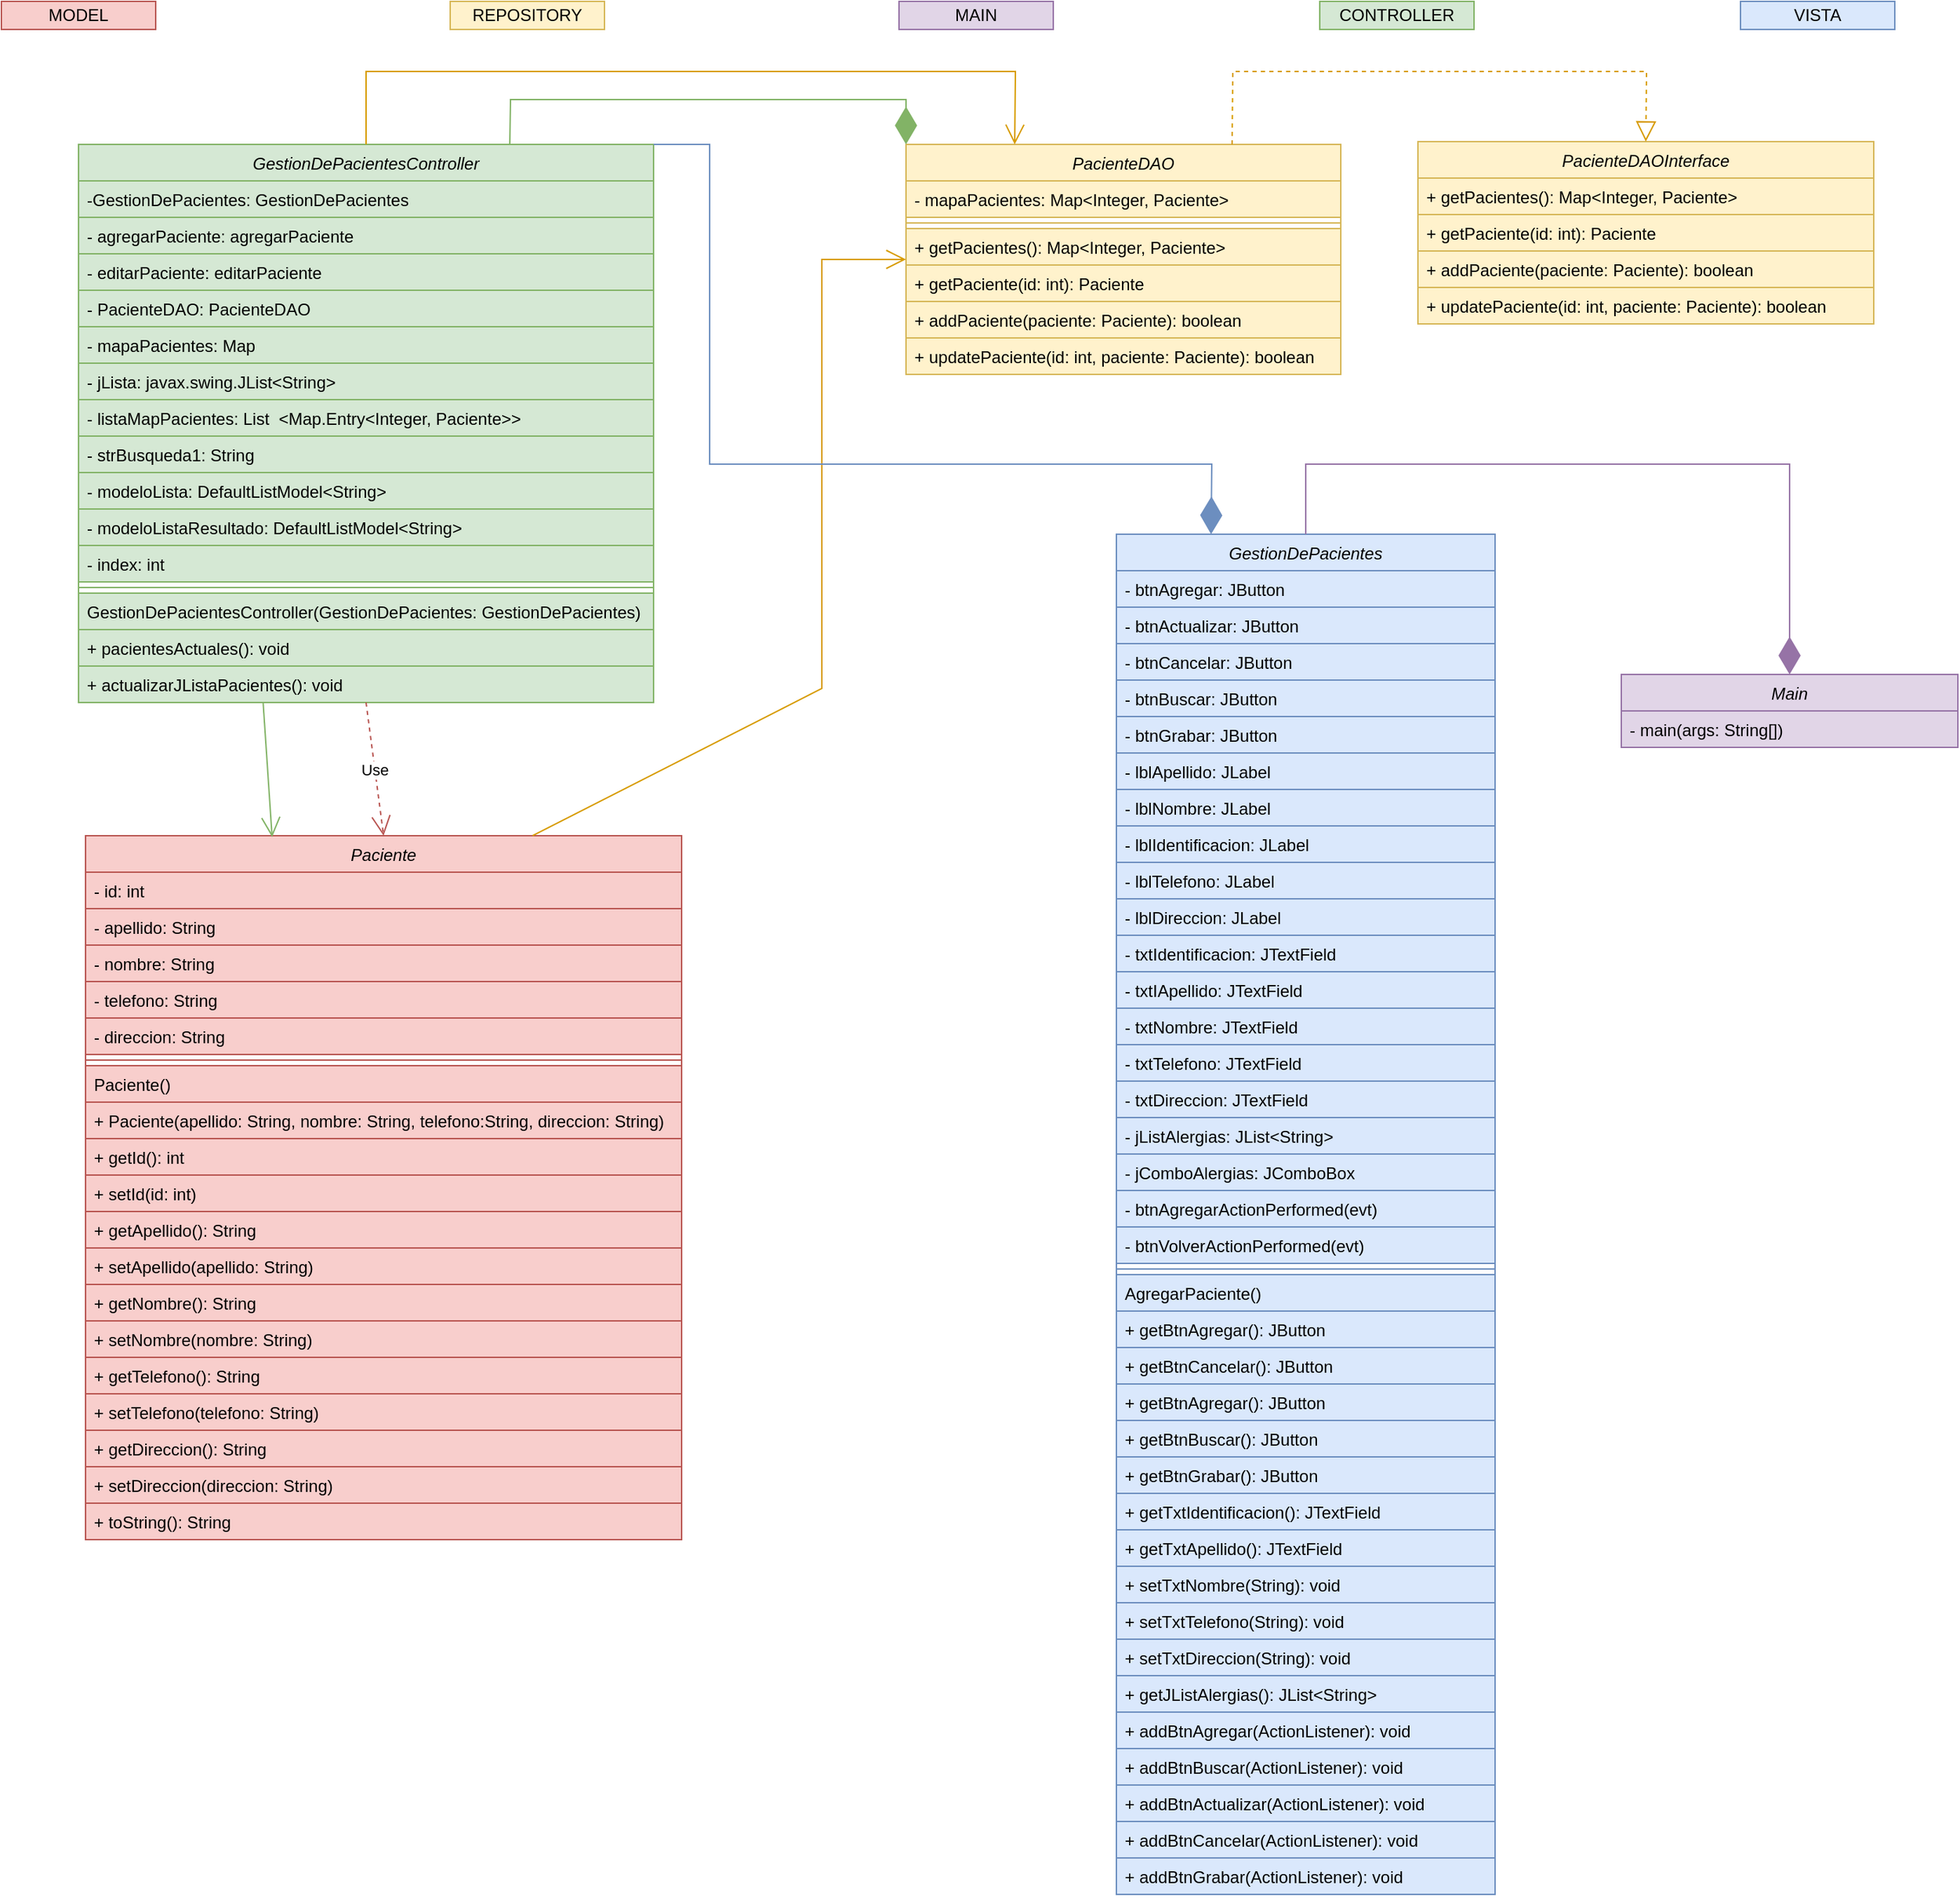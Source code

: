 <mxfile version="21.5.0" type="github">
  <diagram id="C5RBs43oDa-KdzZeNtuy" name="Page-1">
    <mxGraphModel dx="-620" dy="484" grid="1" gridSize="10" guides="1" tooltips="1" connect="1" arrows="1" fold="1" page="1" pageScale="1" pageWidth="1500" pageHeight="1500" math="0" shadow="0">
      <root>
        <mxCell id="WIyWlLk6GJQsqaUBKTNV-0" />
        <mxCell id="WIyWlLk6GJQsqaUBKTNV-1" parent="WIyWlLk6GJQsqaUBKTNV-0" />
        <mxCell id="QvNvnMLLL8rubUBJT5Wr-0" value="PacienteDAO" style="swimlane;fontStyle=2;align=center;verticalAlign=top;childLayout=stackLayout;horizontal=1;startSize=26;horizontalStack=0;resizeParent=1;resizeLast=0;collapsible=1;marginBottom=0;rounded=0;shadow=0;strokeWidth=1;fillColor=#fff2cc;strokeColor=#d6b656;" parent="WIyWlLk6GJQsqaUBKTNV-1" vertex="1">
          <mxGeometry x="2220" y="172" width="310" height="164" as="geometry">
            <mxRectangle x="130" y="380" width="160" height="26" as="alternateBounds" />
          </mxGeometry>
        </mxCell>
        <mxCell id="QvNvnMLLL8rubUBJT5Wr-1" value="- mapaPacientes: Map&lt;Integer, Paciente&gt;" style="text;align=left;verticalAlign=top;spacingLeft=4;spacingRight=4;overflow=hidden;rotatable=0;points=[[0,0.5],[1,0.5]];portConstraint=eastwest;fillColor=#fff2cc;strokeColor=#d6b656;" parent="QvNvnMLLL8rubUBJT5Wr-0" vertex="1">
          <mxGeometry y="26" width="310" height="26" as="geometry" />
        </mxCell>
        <mxCell id="QvNvnMLLL8rubUBJT5Wr-2" value="" style="line;html=1;strokeWidth=1;align=left;verticalAlign=middle;spacingTop=-1;spacingLeft=3;spacingRight=3;rotatable=0;labelPosition=right;points=[];portConstraint=eastwest;fillColor=#fff2cc;strokeColor=#d6b656;" parent="QvNvnMLLL8rubUBJT5Wr-0" vertex="1">
          <mxGeometry y="52" width="310" height="8" as="geometry" />
        </mxCell>
        <mxCell id="QvNvnMLLL8rubUBJT5Wr-3" value="+ getPacientes(): Map&lt;Integer, Paciente&gt;" style="text;align=left;verticalAlign=top;spacingLeft=4;spacingRight=4;overflow=hidden;rotatable=0;points=[[0,0.5],[1,0.5]];portConstraint=eastwest;fillColor=#fff2cc;strokeColor=#d6b656;" parent="QvNvnMLLL8rubUBJT5Wr-0" vertex="1">
          <mxGeometry y="60" width="310" height="26" as="geometry" />
        </mxCell>
        <mxCell id="QvNvnMLLL8rubUBJT5Wr-4" value="+ getPaciente(id: int): Paciente" style="text;align=left;verticalAlign=top;spacingLeft=4;spacingRight=4;overflow=hidden;rotatable=0;points=[[0,0.5],[1,0.5]];portConstraint=eastwest;fillColor=#fff2cc;strokeColor=#d6b656;" parent="QvNvnMLLL8rubUBJT5Wr-0" vertex="1">
          <mxGeometry y="86" width="310" height="26" as="geometry" />
        </mxCell>
        <mxCell id="QvNvnMLLL8rubUBJT5Wr-5" value="+ addPaciente(paciente: Paciente): boolean" style="text;align=left;verticalAlign=top;spacingLeft=4;spacingRight=4;overflow=hidden;rotatable=0;points=[[0,0.5],[1,0.5]];portConstraint=eastwest;fillColor=#fff2cc;strokeColor=#d6b656;" parent="QvNvnMLLL8rubUBJT5Wr-0" vertex="1">
          <mxGeometry y="112" width="310" height="26" as="geometry" />
        </mxCell>
        <mxCell id="QvNvnMLLL8rubUBJT5Wr-6" value="+ updatePaciente(id: int, paciente: Paciente): boolean" style="text;align=left;verticalAlign=top;spacingLeft=4;spacingRight=4;overflow=hidden;rotatable=0;points=[[0,0.5],[1,0.5]];portConstraint=eastwest;fillColor=#fff2cc;strokeColor=#d6b656;" parent="QvNvnMLLL8rubUBJT5Wr-0" vertex="1">
          <mxGeometry y="138" width="310" height="26" as="geometry" />
        </mxCell>
        <mxCell id="QvNvnMLLL8rubUBJT5Wr-14" value="MODEL" style="rounded=0;whiteSpace=wrap;html=1;fillColor=#f8cecc;strokeColor=#b85450;" parent="WIyWlLk6GJQsqaUBKTNV-1" vertex="1">
          <mxGeometry x="1575" y="70" width="110" height="20" as="geometry" />
        </mxCell>
        <mxCell id="QvNvnMLLL8rubUBJT5Wr-15" value="REPOSITORY" style="rounded=0;whiteSpace=wrap;html=1;fillColor=#fff2cc;strokeColor=#d6b656;" parent="WIyWlLk6GJQsqaUBKTNV-1" vertex="1">
          <mxGeometry x="1895" y="70" width="110" height="20" as="geometry" />
        </mxCell>
        <mxCell id="QvNvnMLLL8rubUBJT5Wr-16" value="CONTROLLER" style="rounded=0;whiteSpace=wrap;html=1;fillColor=#d5e8d4;strokeColor=#82b366;" parent="WIyWlLk6GJQsqaUBKTNV-1" vertex="1">
          <mxGeometry x="2515" y="70" width="110" height="20" as="geometry" />
        </mxCell>
        <mxCell id="QvNvnMLLL8rubUBJT5Wr-17" value="VISTA" style="rounded=0;whiteSpace=wrap;html=1;fillColor=#dae8fc;strokeColor=#6c8ebf;" parent="WIyWlLk6GJQsqaUBKTNV-1" vertex="1">
          <mxGeometry x="2815" y="70" width="110" height="20" as="geometry" />
        </mxCell>
        <mxCell id="QvNvnMLLL8rubUBJT5Wr-18" value="MAIN" style="rounded=0;whiteSpace=wrap;html=1;fillColor=#e1d5e7;strokeColor=#9673a6;" parent="WIyWlLk6GJQsqaUBKTNV-1" vertex="1">
          <mxGeometry x="2215" y="70" width="110" height="20" as="geometry" />
        </mxCell>
        <mxCell id="QvNvnMLLL8rubUBJT5Wr-19" value="Paciente" style="swimlane;fontStyle=2;align=center;verticalAlign=top;childLayout=stackLayout;horizontal=1;startSize=26;horizontalStack=0;resizeParent=1;resizeLast=0;collapsible=1;marginBottom=0;rounded=0;shadow=0;strokeWidth=1;fillColor=#f8cecc;strokeColor=#b85450;" parent="WIyWlLk6GJQsqaUBKTNV-1" vertex="1">
          <mxGeometry x="1635" y="665" width="425" height="502" as="geometry">
            <mxRectangle x="130" y="380" width="160" height="26" as="alternateBounds" />
          </mxGeometry>
        </mxCell>
        <mxCell id="QvNvnMLLL8rubUBJT5Wr-20" value="- id: int" style="text;align=left;verticalAlign=top;spacingLeft=4;spacingRight=4;overflow=hidden;rotatable=0;points=[[0,0.5],[1,0.5]];portConstraint=eastwest;fillColor=#f8cecc;strokeColor=#b85450;" parent="QvNvnMLLL8rubUBJT5Wr-19" vertex="1">
          <mxGeometry y="26" width="425" height="26" as="geometry" />
        </mxCell>
        <mxCell id="QvNvnMLLL8rubUBJT5Wr-21" value="- apellido: String " style="text;align=left;verticalAlign=top;spacingLeft=4;spacingRight=4;overflow=hidden;rotatable=0;points=[[0,0.5],[1,0.5]];portConstraint=eastwest;rounded=0;shadow=0;html=0;fillColor=#f8cecc;strokeColor=#b85450;" parent="QvNvnMLLL8rubUBJT5Wr-19" vertex="1">
          <mxGeometry y="52" width="425" height="26" as="geometry" />
        </mxCell>
        <mxCell id="QvNvnMLLL8rubUBJT5Wr-145" value="- nombre: String " style="text;align=left;verticalAlign=top;spacingLeft=4;spacingRight=4;overflow=hidden;rotatable=0;points=[[0,0.5],[1,0.5]];portConstraint=eastwest;rounded=0;shadow=0;html=0;fillColor=#f8cecc;strokeColor=#b85450;" parent="QvNvnMLLL8rubUBJT5Wr-19" vertex="1">
          <mxGeometry y="78" width="425" height="26" as="geometry" />
        </mxCell>
        <mxCell id="QvNvnMLLL8rubUBJT5Wr-144" value="- telefono: String" style="text;align=left;verticalAlign=top;spacingLeft=4;spacingRight=4;overflow=hidden;rotatable=0;points=[[0,0.5],[1,0.5]];portConstraint=eastwest;rounded=0;shadow=0;html=0;fillColor=#f8cecc;strokeColor=#b85450;" parent="QvNvnMLLL8rubUBJT5Wr-19" vertex="1">
          <mxGeometry y="104" width="425" height="26" as="geometry" />
        </mxCell>
        <mxCell id="QvNvnMLLL8rubUBJT5Wr-143" value="- direccion: String " style="text;align=left;verticalAlign=top;spacingLeft=4;spacingRight=4;overflow=hidden;rotatable=0;points=[[0,0.5],[1,0.5]];portConstraint=eastwest;rounded=0;shadow=0;html=0;fillColor=#f8cecc;strokeColor=#b85450;" parent="QvNvnMLLL8rubUBJT5Wr-19" vertex="1">
          <mxGeometry y="130" width="425" height="26" as="geometry" />
        </mxCell>
        <mxCell id="QvNvnMLLL8rubUBJT5Wr-25" value="" style="line;html=1;strokeWidth=1;align=left;verticalAlign=middle;spacingTop=-1;spacingLeft=3;spacingRight=3;rotatable=0;labelPosition=right;points=[];portConstraint=eastwest;fillColor=#f8cecc;strokeColor=#b85450;" parent="QvNvnMLLL8rubUBJT5Wr-19" vertex="1">
          <mxGeometry y="156" width="425" height="8" as="geometry" />
        </mxCell>
        <mxCell id="QvNvnMLLL8rubUBJT5Wr-26" value="Paciente() " style="text;align=left;verticalAlign=top;spacingLeft=4;spacingRight=4;overflow=hidden;rotatable=0;points=[[0,0.5],[1,0.5]];portConstraint=eastwest;fillColor=#f8cecc;strokeColor=#b85450;" parent="QvNvnMLLL8rubUBJT5Wr-19" vertex="1">
          <mxGeometry y="164" width="425" height="26" as="geometry" />
        </mxCell>
        <mxCell id="QvNvnMLLL8rubUBJT5Wr-27" value="+ Paciente(apellido: String, nombre: String, telefono:String, direccion: String)" style="text;align=left;verticalAlign=top;spacingLeft=4;spacingRight=4;overflow=hidden;rotatable=0;points=[[0,0.5],[1,0.5]];portConstraint=eastwest;fillColor=#f8cecc;strokeColor=#b85450;" parent="QvNvnMLLL8rubUBJT5Wr-19" vertex="1">
          <mxGeometry y="190" width="425" height="26" as="geometry" />
        </mxCell>
        <mxCell id="QvNvnMLLL8rubUBJT5Wr-28" value="+ getId(): int" style="text;align=left;verticalAlign=top;spacingLeft=4;spacingRight=4;overflow=hidden;rotatable=0;points=[[0,0.5],[1,0.5]];portConstraint=eastwest;fillColor=#f8cecc;strokeColor=#b85450;" parent="QvNvnMLLL8rubUBJT5Wr-19" vertex="1">
          <mxGeometry y="216" width="425" height="26" as="geometry" />
        </mxCell>
        <mxCell id="QvNvnMLLL8rubUBJT5Wr-29" value="+ setId(id: int)" style="text;align=left;verticalAlign=top;spacingLeft=4;spacingRight=4;overflow=hidden;rotatable=0;points=[[0,0.5],[1,0.5]];portConstraint=eastwest;fillColor=#f8cecc;strokeColor=#b85450;" parent="QvNvnMLLL8rubUBJT5Wr-19" vertex="1">
          <mxGeometry y="242" width="425" height="26" as="geometry" />
        </mxCell>
        <mxCell id="QvNvnMLLL8rubUBJT5Wr-146" value="+ getApellido(): String " style="text;align=left;verticalAlign=top;spacingLeft=4;spacingRight=4;overflow=hidden;rotatable=0;points=[[0,0.5],[1,0.5]];portConstraint=eastwest;fillColor=#f8cecc;strokeColor=#b85450;" parent="QvNvnMLLL8rubUBJT5Wr-19" vertex="1">
          <mxGeometry y="268" width="425" height="26" as="geometry" />
        </mxCell>
        <mxCell id="QvNvnMLLL8rubUBJT5Wr-148" value="+ setApellido(apellido: String)" style="text;align=left;verticalAlign=top;spacingLeft=4;spacingRight=4;overflow=hidden;rotatable=0;points=[[0,0.5],[1,0.5]];portConstraint=eastwest;fillColor=#f8cecc;strokeColor=#b85450;" parent="QvNvnMLLL8rubUBJT5Wr-19" vertex="1">
          <mxGeometry y="294" width="425" height="26" as="geometry" />
        </mxCell>
        <mxCell id="QvNvnMLLL8rubUBJT5Wr-30" value="+ getNombre(): String " style="text;align=left;verticalAlign=top;spacingLeft=4;spacingRight=4;overflow=hidden;rotatable=0;points=[[0,0.5],[1,0.5]];portConstraint=eastwest;fillColor=#f8cecc;strokeColor=#b85450;" parent="QvNvnMLLL8rubUBJT5Wr-19" vertex="1">
          <mxGeometry y="320" width="425" height="26" as="geometry" />
        </mxCell>
        <mxCell id="QvNvnMLLL8rubUBJT5Wr-31" value="+ setNombre(nombre: String)" style="text;align=left;verticalAlign=top;spacingLeft=4;spacingRight=4;overflow=hidden;rotatable=0;points=[[0,0.5],[1,0.5]];portConstraint=eastwest;fillColor=#f8cecc;strokeColor=#b85450;" parent="QvNvnMLLL8rubUBJT5Wr-19" vertex="1">
          <mxGeometry y="346" width="425" height="26" as="geometry" />
        </mxCell>
        <mxCell id="QvNvnMLLL8rubUBJT5Wr-150" value="+ getTelefono(): String" style="text;align=left;verticalAlign=top;spacingLeft=4;spacingRight=4;overflow=hidden;rotatable=0;points=[[0,0.5],[1,0.5]];portConstraint=eastwest;fillColor=#f8cecc;strokeColor=#b85450;" parent="QvNvnMLLL8rubUBJT5Wr-19" vertex="1">
          <mxGeometry y="372" width="425" height="26" as="geometry" />
        </mxCell>
        <mxCell id="QvNvnMLLL8rubUBJT5Wr-149" value="+ setTelefono(telefono: String)" style="text;align=left;verticalAlign=top;spacingLeft=4;spacingRight=4;overflow=hidden;rotatable=0;points=[[0,0.5],[1,0.5]];portConstraint=eastwest;fillColor=#f8cecc;strokeColor=#b85450;" parent="QvNvnMLLL8rubUBJT5Wr-19" vertex="1">
          <mxGeometry y="398" width="425" height="26" as="geometry" />
        </mxCell>
        <mxCell id="QvNvnMLLL8rubUBJT5Wr-34" value="+ getDireccion(): String " style="text;align=left;verticalAlign=top;spacingLeft=4;spacingRight=4;overflow=hidden;rotatable=0;points=[[0,0.5],[1,0.5]];portConstraint=eastwest;fillColor=#f8cecc;strokeColor=#b85450;" parent="QvNvnMLLL8rubUBJT5Wr-19" vertex="1">
          <mxGeometry y="424" width="425" height="26" as="geometry" />
        </mxCell>
        <mxCell id="QvNvnMLLL8rubUBJT5Wr-35" value="+ setDireccion(direccion: String)" style="text;align=left;verticalAlign=top;spacingLeft=4;spacingRight=4;overflow=hidden;rotatable=0;points=[[0,0.5],[1,0.5]];portConstraint=eastwest;fillColor=#f8cecc;strokeColor=#b85450;" parent="QvNvnMLLL8rubUBJT5Wr-19" vertex="1">
          <mxGeometry y="450" width="425" height="26" as="geometry" />
        </mxCell>
        <mxCell id="QvNvnMLLL8rubUBJT5Wr-36" value="+ toString(): String" style="text;align=left;verticalAlign=top;spacingLeft=4;spacingRight=4;overflow=hidden;rotatable=0;points=[[0,0.5],[1,0.5]];portConstraint=eastwest;fillColor=#f8cecc;strokeColor=#b85450;" parent="QvNvnMLLL8rubUBJT5Wr-19" vertex="1">
          <mxGeometry y="476" width="425" height="26" as="geometry" />
        </mxCell>
        <mxCell id="QvNvnMLLL8rubUBJT5Wr-37" value="GestionDePacientesController" style="swimlane;fontStyle=2;align=center;verticalAlign=top;childLayout=stackLayout;horizontal=1;startSize=26;horizontalStack=0;resizeParent=1;resizeLast=0;collapsible=1;marginBottom=0;rounded=0;shadow=0;strokeWidth=1;fillColor=#d5e8d4;strokeColor=#82b366;" parent="WIyWlLk6GJQsqaUBKTNV-1" vertex="1">
          <mxGeometry x="1630" y="172" width="410" height="398" as="geometry">
            <mxRectangle x="130" y="380" width="160" height="26" as="alternateBounds" />
          </mxGeometry>
        </mxCell>
        <mxCell id="QvNvnMLLL8rubUBJT5Wr-38" value="-GestionDePacientes: GestionDePacientes" style="text;align=left;verticalAlign=top;spacingLeft=4;spacingRight=4;overflow=hidden;rotatable=0;points=[[0,0.5],[1,0.5]];portConstraint=eastwest;fillColor=#d5e8d4;strokeColor=#82b366;" parent="QvNvnMLLL8rubUBJT5Wr-37" vertex="1">
          <mxGeometry y="26" width="410" height="26" as="geometry" />
        </mxCell>
        <mxCell id="QvNvnMLLL8rubUBJT5Wr-39" value="- agregarPaciente: agregarPaciente" style="text;align=left;verticalAlign=top;spacingLeft=4;spacingRight=4;overflow=hidden;rotatable=0;points=[[0,0.5],[1,0.5]];portConstraint=eastwest;rounded=0;shadow=0;html=0;fillColor=#d5e8d4;strokeColor=#82b366;" parent="QvNvnMLLL8rubUBJT5Wr-37" vertex="1">
          <mxGeometry y="52" width="410" height="26" as="geometry" />
        </mxCell>
        <mxCell id="QvNvnMLLL8rubUBJT5Wr-40" value="- editarPaciente: editarPaciente" style="text;align=left;verticalAlign=top;spacingLeft=4;spacingRight=4;overflow=hidden;rotatable=0;points=[[0,0.5],[1,0.5]];portConstraint=eastwest;rounded=0;shadow=0;html=0;fillColor=#d5e8d4;strokeColor=#82b366;" parent="QvNvnMLLL8rubUBJT5Wr-37" vertex="1">
          <mxGeometry y="78" width="410" height="26" as="geometry" />
        </mxCell>
        <mxCell id="QvNvnMLLL8rubUBJT5Wr-49" value="- PacienteDAO: PacienteDAO" style="text;align=left;verticalAlign=top;spacingLeft=4;spacingRight=4;overflow=hidden;rotatable=0;points=[[0,0.5],[1,0.5]];portConstraint=eastwest;fillColor=#d5e8d4;strokeColor=#82b366;" parent="QvNvnMLLL8rubUBJT5Wr-37" vertex="1">
          <mxGeometry y="104" width="410" height="26" as="geometry" />
        </mxCell>
        <mxCell id="QvNvnMLLL8rubUBJT5Wr-52" value="- mapaPacientes: Map " style="text;align=left;verticalAlign=top;spacingLeft=4;spacingRight=4;overflow=hidden;rotatable=0;points=[[0,0.5],[1,0.5]];portConstraint=eastwest;fillColor=#d5e8d4;strokeColor=#82b366;" parent="QvNvnMLLL8rubUBJT5Wr-37" vertex="1">
          <mxGeometry y="130" width="410" height="26" as="geometry" />
        </mxCell>
        <mxCell id="QvNvnMLLL8rubUBJT5Wr-55" value="- jLista: javax.swing.JList&lt;String&gt;" style="text;align=left;verticalAlign=top;spacingLeft=4;spacingRight=4;overflow=hidden;rotatable=0;points=[[0,0.5],[1,0.5]];portConstraint=eastwest;fillColor=#d5e8d4;strokeColor=#82b366;" parent="QvNvnMLLL8rubUBJT5Wr-37" vertex="1">
          <mxGeometry y="156" width="410" height="26" as="geometry" />
        </mxCell>
        <mxCell id="QvNvnMLLL8rubUBJT5Wr-56" value="- listaMapPacientes: List  &lt;Map.Entry&lt;Integer, Paciente&gt;&gt;" style="text;align=left;verticalAlign=top;spacingLeft=4;spacingRight=4;overflow=hidden;rotatable=0;points=[[0,0.5],[1,0.5]];portConstraint=eastwest;fillColor=#d5e8d4;strokeColor=#82b366;" parent="QvNvnMLLL8rubUBJT5Wr-37" vertex="1">
          <mxGeometry y="182" width="410" height="26" as="geometry" />
        </mxCell>
        <mxCell id="QvNvnMLLL8rubUBJT5Wr-59" value="- strBusqueda1: String" style="text;align=left;verticalAlign=top;spacingLeft=4;spacingRight=4;overflow=hidden;rotatable=0;points=[[0,0.5],[1,0.5]];portConstraint=eastwest;fillColor=#d5e8d4;strokeColor=#82b366;" parent="QvNvnMLLL8rubUBJT5Wr-37" vertex="1">
          <mxGeometry y="208" width="410" height="26" as="geometry" />
        </mxCell>
        <mxCell id="QvNvnMLLL8rubUBJT5Wr-61" value="- modeloLista: DefaultListModel&lt;String&gt;" style="text;align=left;verticalAlign=top;spacingLeft=4;spacingRight=4;overflow=hidden;rotatable=0;points=[[0,0.5],[1,0.5]];portConstraint=eastwest;fillColor=#d5e8d4;strokeColor=#82b366;" parent="QvNvnMLLL8rubUBJT5Wr-37" vertex="1">
          <mxGeometry y="234" width="410" height="26" as="geometry" />
        </mxCell>
        <mxCell id="QvNvnMLLL8rubUBJT5Wr-62" value="- modeloListaResultado: DefaultListModel&lt;String&gt;" style="text;align=left;verticalAlign=top;spacingLeft=4;spacingRight=4;overflow=hidden;rotatable=0;points=[[0,0.5],[1,0.5]];portConstraint=eastwest;fillColor=#d5e8d4;strokeColor=#82b366;" parent="QvNvnMLLL8rubUBJT5Wr-37" vertex="1">
          <mxGeometry y="260" width="410" height="26" as="geometry" />
        </mxCell>
        <mxCell id="QvNvnMLLL8rubUBJT5Wr-63" value="- index: int" style="text;align=left;verticalAlign=top;spacingLeft=4;spacingRight=4;overflow=hidden;rotatable=0;points=[[0,0.5],[1,0.5]];portConstraint=eastwest;fillColor=#d5e8d4;strokeColor=#82b366;" parent="QvNvnMLLL8rubUBJT5Wr-37" vertex="1">
          <mxGeometry y="286" width="410" height="26" as="geometry" />
        </mxCell>
        <mxCell id="QvNvnMLLL8rubUBJT5Wr-64" value="" style="line;html=1;strokeWidth=1;align=left;verticalAlign=middle;spacingTop=-1;spacingLeft=3;spacingRight=3;rotatable=0;labelPosition=right;points=[];portConstraint=eastwest;fillColor=#d5e8d4;strokeColor=#82b366;" parent="QvNvnMLLL8rubUBJT5Wr-37" vertex="1">
          <mxGeometry y="312" width="410" height="8" as="geometry" />
        </mxCell>
        <mxCell id="QvNvnMLLL8rubUBJT5Wr-65" value="GestionDePacientesController(GestionDePacientes: GestionDePacientes)" style="text;align=left;verticalAlign=top;spacingLeft=4;spacingRight=4;overflow=hidden;rotatable=0;points=[[0,0.5],[1,0.5]];portConstraint=eastwest;fillColor=#d5e8d4;strokeColor=#82b366;" parent="QvNvnMLLL8rubUBJT5Wr-37" vertex="1">
          <mxGeometry y="320" width="410" height="26" as="geometry" />
        </mxCell>
        <mxCell id="QvNvnMLLL8rubUBJT5Wr-66" value="+ pacientesActuales(): void " style="text;align=left;verticalAlign=top;spacingLeft=4;spacingRight=4;overflow=hidden;rotatable=0;points=[[0,0.5],[1,0.5]];portConstraint=eastwest;fillColor=#d5e8d4;strokeColor=#82b366;" parent="QvNvnMLLL8rubUBJT5Wr-37" vertex="1">
          <mxGeometry y="346" width="410" height="26" as="geometry" />
        </mxCell>
        <mxCell id="QvNvnMLLL8rubUBJT5Wr-69" value="+ actualizarJListaPacientes(): void" style="text;align=left;verticalAlign=top;spacingLeft=4;spacingRight=4;overflow=hidden;rotatable=0;points=[[0,0.5],[1,0.5]];portConstraint=eastwest;fillColor=#d5e8d4;strokeColor=#82b366;" parent="QvNvnMLLL8rubUBJT5Wr-37" vertex="1">
          <mxGeometry y="372" width="410" height="26" as="geometry" />
        </mxCell>
        <mxCell id="QvNvnMLLL8rubUBJT5Wr-72" value="GestionDePacientes" style="swimlane;fontStyle=2;align=center;verticalAlign=top;childLayout=stackLayout;horizontal=1;startSize=26;horizontalStack=0;resizeParent=1;resizeLast=0;collapsible=1;marginBottom=0;rounded=0;shadow=0;strokeWidth=1;fillColor=#dae8fc;strokeColor=#6c8ebf;" parent="WIyWlLk6GJQsqaUBKTNV-1" vertex="1">
          <mxGeometry x="2370" y="450" width="270" height="970" as="geometry">
            <mxRectangle x="130" y="380" width="160" height="26" as="alternateBounds" />
          </mxGeometry>
        </mxCell>
        <mxCell id="QvNvnMLLL8rubUBJT5Wr-73" value="- btnAgregar: JButton " style="text;align=left;verticalAlign=top;spacingLeft=4;spacingRight=4;overflow=hidden;rotatable=0;points=[[0,0.5],[1,0.5]];portConstraint=eastwest;fillColor=#dae8fc;strokeColor=#6c8ebf;" parent="QvNvnMLLL8rubUBJT5Wr-72" vertex="1">
          <mxGeometry y="26" width="270" height="26" as="geometry" />
        </mxCell>
        <mxCell id="QvNvnMLLL8rubUBJT5Wr-74" value="- btnActualizar: JButton " style="text;align=left;verticalAlign=top;spacingLeft=4;spacingRight=4;overflow=hidden;rotatable=0;points=[[0,0.5],[1,0.5]];portConstraint=eastwest;rounded=0;shadow=0;html=0;fillColor=#dae8fc;strokeColor=#6c8ebf;" parent="QvNvnMLLL8rubUBJT5Wr-72" vertex="1">
          <mxGeometry y="52" width="270" height="26" as="geometry" />
        </mxCell>
        <mxCell id="QvNvnMLLL8rubUBJT5Wr-134" value="- btnCancelar: JButton " style="text;align=left;verticalAlign=top;spacingLeft=4;spacingRight=4;overflow=hidden;rotatable=0;points=[[0,0.5],[1,0.5]];portConstraint=eastwest;fillColor=#dae8fc;strokeColor=#6c8ebf;" parent="QvNvnMLLL8rubUBJT5Wr-72" vertex="1">
          <mxGeometry y="78" width="270" height="26" as="geometry" />
        </mxCell>
        <mxCell id="QvNvnMLLL8rubUBJT5Wr-142" value="- btnBuscar: JButton " style="text;align=left;verticalAlign=top;spacingLeft=4;spacingRight=4;overflow=hidden;rotatable=0;points=[[0,0.5],[1,0.5]];portConstraint=eastwest;rounded=0;shadow=0;html=0;fillColor=#dae8fc;strokeColor=#6c8ebf;" parent="QvNvnMLLL8rubUBJT5Wr-72" vertex="1">
          <mxGeometry y="104" width="270" height="26" as="geometry" />
        </mxCell>
        <mxCell id="QvNvnMLLL8rubUBJT5Wr-126" value="- btnGrabar: JButton " style="text;align=left;verticalAlign=top;spacingLeft=4;spacingRight=4;overflow=hidden;rotatable=0;points=[[0,0.5],[1,0.5]];portConstraint=eastwest;rounded=0;shadow=0;html=0;fillColor=#dae8fc;strokeColor=#6c8ebf;" parent="QvNvnMLLL8rubUBJT5Wr-72" vertex="1">
          <mxGeometry y="130" width="270" height="26" as="geometry" />
        </mxCell>
        <mxCell id="QvNvnMLLL8rubUBJT5Wr-75" value="- lblApellido: JLabel  " style="text;align=left;verticalAlign=top;spacingLeft=4;spacingRight=4;overflow=hidden;rotatable=0;points=[[0,0.5],[1,0.5]];portConstraint=eastwest;rounded=0;shadow=0;html=0;fillColor=#dae8fc;strokeColor=#6c8ebf;" parent="QvNvnMLLL8rubUBJT5Wr-72" vertex="1">
          <mxGeometry y="156" width="270" height="26" as="geometry" />
        </mxCell>
        <mxCell id="QvNvnMLLL8rubUBJT5Wr-128" value="- lblNombre: JLabel  " style="text;align=left;verticalAlign=top;spacingLeft=4;spacingRight=4;overflow=hidden;rotatable=0;points=[[0,0.5],[1,0.5]];portConstraint=eastwest;rounded=0;shadow=0;html=0;fillColor=#dae8fc;strokeColor=#6c8ebf;" parent="QvNvnMLLL8rubUBJT5Wr-72" vertex="1">
          <mxGeometry y="182" width="270" height="26" as="geometry" />
        </mxCell>
        <mxCell id="QvNvnMLLL8rubUBJT5Wr-127" value="- lblIdentificacion: JLabel  " style="text;align=left;verticalAlign=top;spacingLeft=4;spacingRight=4;overflow=hidden;rotatable=0;points=[[0,0.5],[1,0.5]];portConstraint=eastwest;rounded=0;shadow=0;html=0;fillColor=#dae8fc;strokeColor=#6c8ebf;" parent="QvNvnMLLL8rubUBJT5Wr-72" vertex="1">
          <mxGeometry y="208" width="270" height="26" as="geometry" />
        </mxCell>
        <mxCell id="QvNvnMLLL8rubUBJT5Wr-76" value="- lblTelefono: JLabel " style="text;align=left;verticalAlign=top;spacingLeft=4;spacingRight=4;overflow=hidden;rotatable=0;points=[[0,0.5],[1,0.5]];portConstraint=eastwest;rounded=0;shadow=0;html=0;fillColor=#dae8fc;strokeColor=#6c8ebf;" parent="QvNvnMLLL8rubUBJT5Wr-72" vertex="1">
          <mxGeometry y="234" width="270" height="26" as="geometry" />
        </mxCell>
        <mxCell id="QvNvnMLLL8rubUBJT5Wr-129" value="- lblDireccion: JLabel " style="text;align=left;verticalAlign=top;spacingLeft=4;spacingRight=4;overflow=hidden;rotatable=0;points=[[0,0.5],[1,0.5]];portConstraint=eastwest;rounded=0;shadow=0;html=0;fillColor=#dae8fc;strokeColor=#6c8ebf;" parent="QvNvnMLLL8rubUBJT5Wr-72" vertex="1">
          <mxGeometry y="260" width="270" height="26" as="geometry" />
        </mxCell>
        <mxCell id="QvNvnMLLL8rubUBJT5Wr-78" value="- txtIdentificacion: JTextField   " style="text;align=left;verticalAlign=top;spacingLeft=4;spacingRight=4;overflow=hidden;rotatable=0;points=[[0,0.5],[1,0.5]];portConstraint=eastwest;fillColor=#dae8fc;strokeColor=#6c8ebf;" parent="QvNvnMLLL8rubUBJT5Wr-72" vertex="1">
          <mxGeometry y="286" width="270" height="26" as="geometry" />
        </mxCell>
        <mxCell id="QvNvnMLLL8rubUBJT5Wr-130" value="- txtIApellido: JTextField" style="text;align=left;verticalAlign=top;spacingLeft=4;spacingRight=4;overflow=hidden;rotatable=0;points=[[0,0.5],[1,0.5]];portConstraint=eastwest;fillColor=#dae8fc;strokeColor=#6c8ebf;" parent="QvNvnMLLL8rubUBJT5Wr-72" vertex="1">
          <mxGeometry y="312" width="270" height="26" as="geometry" />
        </mxCell>
        <mxCell id="QvNvnMLLL8rubUBJT5Wr-77" value="- txtNombre: JTextField" style="text;align=left;verticalAlign=top;spacingLeft=4;spacingRight=4;overflow=hidden;rotatable=0;points=[[0,0.5],[1,0.5]];portConstraint=eastwest;fillColor=#dae8fc;strokeColor=#6c8ebf;" parent="QvNvnMLLL8rubUBJT5Wr-72" vertex="1">
          <mxGeometry y="338" width="270" height="26" as="geometry" />
        </mxCell>
        <mxCell id="QvNvnMLLL8rubUBJT5Wr-131" value="- txtTelefono: JTextField" style="text;align=left;verticalAlign=top;spacingLeft=4;spacingRight=4;overflow=hidden;rotatable=0;points=[[0,0.5],[1,0.5]];portConstraint=eastwest;fillColor=#dae8fc;strokeColor=#6c8ebf;" parent="QvNvnMLLL8rubUBJT5Wr-72" vertex="1">
          <mxGeometry y="364" width="270" height="26" as="geometry" />
        </mxCell>
        <mxCell id="QvNvnMLLL8rubUBJT5Wr-132" value="- txtDireccion: JTextField" style="text;align=left;verticalAlign=top;spacingLeft=4;spacingRight=4;overflow=hidden;rotatable=0;points=[[0,0.5],[1,0.5]];portConstraint=eastwest;fillColor=#dae8fc;strokeColor=#6c8ebf;" parent="QvNvnMLLL8rubUBJT5Wr-72" vertex="1">
          <mxGeometry y="390" width="270" height="26" as="geometry" />
        </mxCell>
        <mxCell id="PvkqM24tv1rVRUrNYqXg-0" value="- jListAlergias: JList&lt;String&gt; " style="text;align=left;verticalAlign=top;spacingLeft=4;spacingRight=4;overflow=hidden;rotatable=0;points=[[0,0.5],[1,0.5]];portConstraint=eastwest;fillColor=#dae8fc;strokeColor=#6c8ebf;" parent="QvNvnMLLL8rubUBJT5Wr-72" vertex="1">
          <mxGeometry y="416" width="270" height="26" as="geometry" />
        </mxCell>
        <mxCell id="QvNvnMLLL8rubUBJT5Wr-133" value="- jComboAlergias: JComboBox" style="text;align=left;verticalAlign=top;spacingLeft=4;spacingRight=4;overflow=hidden;rotatable=0;points=[[0,0.5],[1,0.5]];portConstraint=eastwest;rounded=0;shadow=0;html=0;fillColor=#dae8fc;strokeColor=#6c8ebf;" parent="QvNvnMLLL8rubUBJT5Wr-72" vertex="1">
          <mxGeometry y="442" width="270" height="26" as="geometry" />
        </mxCell>
        <mxCell id="QvNvnMLLL8rubUBJT5Wr-79" value="- btnAgregarActionPerformed(evt)" style="text;align=left;verticalAlign=top;spacingLeft=4;spacingRight=4;overflow=hidden;rotatable=0;points=[[0,0.5],[1,0.5]];portConstraint=eastwest;fillColor=#dae8fc;strokeColor=#6c8ebf;" parent="QvNvnMLLL8rubUBJT5Wr-72" vertex="1">
          <mxGeometry y="468" width="270" height="26" as="geometry" />
        </mxCell>
        <mxCell id="QvNvnMLLL8rubUBJT5Wr-80" value="- btnVolverActionPerformed(evt)" style="text;align=left;verticalAlign=top;spacingLeft=4;spacingRight=4;overflow=hidden;rotatable=0;points=[[0,0.5],[1,0.5]];portConstraint=eastwest;fillColor=#dae8fc;strokeColor=#6c8ebf;" parent="QvNvnMLLL8rubUBJT5Wr-72" vertex="1">
          <mxGeometry y="494" width="270" height="26" as="geometry" />
        </mxCell>
        <mxCell id="QvNvnMLLL8rubUBJT5Wr-81" value="" style="line;html=1;strokeWidth=1;align=left;verticalAlign=middle;spacingTop=-1;spacingLeft=3;spacingRight=3;rotatable=0;labelPosition=right;points=[];portConstraint=eastwest;fillColor=#dae8fc;strokeColor=#6c8ebf;" parent="QvNvnMLLL8rubUBJT5Wr-72" vertex="1">
          <mxGeometry y="520" width="270" height="8" as="geometry" />
        </mxCell>
        <mxCell id="QvNvnMLLL8rubUBJT5Wr-82" value="AgregarPaciente()  " style="text;align=left;verticalAlign=top;spacingLeft=4;spacingRight=4;overflow=hidden;rotatable=0;points=[[0,0.5],[1,0.5]];portConstraint=eastwest;fillColor=#dae8fc;strokeColor=#6c8ebf;" parent="QvNvnMLLL8rubUBJT5Wr-72" vertex="1">
          <mxGeometry y="528" width="270" height="26" as="geometry" />
        </mxCell>
        <mxCell id="QvNvnMLLL8rubUBJT5Wr-83" value="+ getBtnAgregar(): JButton " style="text;align=left;verticalAlign=top;spacingLeft=4;spacingRight=4;overflow=hidden;rotatable=0;points=[[0,0.5],[1,0.5]];portConstraint=eastwest;fillColor=#dae8fc;strokeColor=#6c8ebf;" parent="QvNvnMLLL8rubUBJT5Wr-72" vertex="1">
          <mxGeometry y="554" width="270" height="26" as="geometry" />
        </mxCell>
        <mxCell id="QvNvnMLLL8rubUBJT5Wr-84" value="+ getBtnCancelar(): JButton" style="text;align=left;verticalAlign=top;spacingLeft=4;spacingRight=4;overflow=hidden;rotatable=0;points=[[0,0.5],[1,0.5]];portConstraint=eastwest;fillColor=#dae8fc;strokeColor=#6c8ebf;" parent="QvNvnMLLL8rubUBJT5Wr-72" vertex="1">
          <mxGeometry y="580" width="270" height="26" as="geometry" />
        </mxCell>
        <mxCell id="QvNvnMLLL8rubUBJT5Wr-135" value="+ getBtnAgregar(): JButton" style="text;align=left;verticalAlign=top;spacingLeft=4;spacingRight=4;overflow=hidden;rotatable=0;points=[[0,0.5],[1,0.5]];portConstraint=eastwest;fillColor=#dae8fc;strokeColor=#6c8ebf;" parent="QvNvnMLLL8rubUBJT5Wr-72" vertex="1">
          <mxGeometry y="606" width="270" height="26" as="geometry" />
        </mxCell>
        <mxCell id="QvNvnMLLL8rubUBJT5Wr-136" value="+ getBtnBuscar(): JButton" style="text;align=left;verticalAlign=top;spacingLeft=4;spacingRight=4;overflow=hidden;rotatable=0;points=[[0,0.5],[1,0.5]];portConstraint=eastwest;fillColor=#dae8fc;strokeColor=#6c8ebf;" parent="QvNvnMLLL8rubUBJT5Wr-72" vertex="1">
          <mxGeometry y="632" width="270" height="26" as="geometry" />
        </mxCell>
        <mxCell id="QvNvnMLLL8rubUBJT5Wr-141" value="+ getBtnGrabar(): JButton" style="text;align=left;verticalAlign=top;spacingLeft=4;spacingRight=4;overflow=hidden;rotatable=0;points=[[0,0.5],[1,0.5]];portConstraint=eastwest;fillColor=#dae8fc;strokeColor=#6c8ebf;" parent="QvNvnMLLL8rubUBJT5Wr-72" vertex="1">
          <mxGeometry y="658" width="270" height="26" as="geometry" />
        </mxCell>
        <mxCell id="QvNvnMLLL8rubUBJT5Wr-85" value="+ getTxtIdentificacion(): JTextField" style="text;align=left;verticalAlign=top;spacingLeft=4;spacingRight=4;overflow=hidden;rotatable=0;points=[[0,0.5],[1,0.5]];portConstraint=eastwest;fillColor=#dae8fc;strokeColor=#6c8ebf;" parent="QvNvnMLLL8rubUBJT5Wr-72" vertex="1">
          <mxGeometry y="684" width="270" height="26" as="geometry" />
        </mxCell>
        <mxCell id="QvNvnMLLL8rubUBJT5Wr-86" value="+ getTxtApellido(): JTextField" style="text;align=left;verticalAlign=top;spacingLeft=4;spacingRight=4;overflow=hidden;rotatable=0;points=[[0,0.5],[1,0.5]];portConstraint=eastwest;fillColor=#dae8fc;strokeColor=#6c8ebf;" parent="QvNvnMLLL8rubUBJT5Wr-72" vertex="1">
          <mxGeometry y="710" width="270" height="26" as="geometry" />
        </mxCell>
        <mxCell id="QvNvnMLLL8rubUBJT5Wr-87" value="+ setTxtNombre(String): void  " style="text;align=left;verticalAlign=top;spacingLeft=4;spacingRight=4;overflow=hidden;rotatable=0;points=[[0,0.5],[1,0.5]];portConstraint=eastwest;fillColor=#dae8fc;strokeColor=#6c8ebf;" parent="QvNvnMLLL8rubUBJT5Wr-72" vertex="1">
          <mxGeometry y="736" width="270" height="26" as="geometry" />
        </mxCell>
        <mxCell id="QvNvnMLLL8rubUBJT5Wr-88" value="+ setTxtTelefono(String): void  " style="text;align=left;verticalAlign=top;spacingLeft=4;spacingRight=4;overflow=hidden;rotatable=0;points=[[0,0.5],[1,0.5]];portConstraint=eastwest;fillColor=#dae8fc;strokeColor=#6c8ebf;" parent="QvNvnMLLL8rubUBJT5Wr-72" vertex="1">
          <mxGeometry y="762" width="270" height="26" as="geometry" />
        </mxCell>
        <mxCell id="QvNvnMLLL8rubUBJT5Wr-137" value="+ setTxtDireccion(String): void  " style="text;align=left;verticalAlign=top;spacingLeft=4;spacingRight=4;overflow=hidden;rotatable=0;points=[[0,0.5],[1,0.5]];portConstraint=eastwest;fillColor=#dae8fc;strokeColor=#6c8ebf;" parent="QvNvnMLLL8rubUBJT5Wr-72" vertex="1">
          <mxGeometry y="788" width="270" height="26" as="geometry" />
        </mxCell>
        <mxCell id="PvkqM24tv1rVRUrNYqXg-1" value="+ getJListAlergias(): JList&lt;String&gt;   " style="text;align=left;verticalAlign=top;spacingLeft=4;spacingRight=4;overflow=hidden;rotatable=0;points=[[0,0.5],[1,0.5]];portConstraint=eastwest;fillColor=#dae8fc;strokeColor=#6c8ebf;" parent="QvNvnMLLL8rubUBJT5Wr-72" vertex="1">
          <mxGeometry y="814" width="270" height="26" as="geometry" />
        </mxCell>
        <mxCell id="QvNvnMLLL8rubUBJT5Wr-89" value="+ addBtnAgregar(ActionListener): void" style="text;align=left;verticalAlign=top;spacingLeft=4;spacingRight=4;overflow=hidden;rotatable=0;points=[[0,0.5],[1,0.5]];portConstraint=eastwest;fillColor=#dae8fc;strokeColor=#6c8ebf;" parent="QvNvnMLLL8rubUBJT5Wr-72" vertex="1">
          <mxGeometry y="840" width="270" height="26" as="geometry" />
        </mxCell>
        <mxCell id="QvNvnMLLL8rubUBJT5Wr-139" value="+ addBtnBuscar(ActionListener): void " style="text;align=left;verticalAlign=top;spacingLeft=4;spacingRight=4;overflow=hidden;rotatable=0;points=[[0,0.5],[1,0.5]];portConstraint=eastwest;fillColor=#dae8fc;strokeColor=#6c8ebf;" parent="QvNvnMLLL8rubUBJT5Wr-72" vertex="1">
          <mxGeometry y="866" width="270" height="26" as="geometry" />
        </mxCell>
        <mxCell id="QvNvnMLLL8rubUBJT5Wr-138" value="+ addBtnActualizar(ActionListener): void " style="text;align=left;verticalAlign=top;spacingLeft=4;spacingRight=4;overflow=hidden;rotatable=0;points=[[0,0.5],[1,0.5]];portConstraint=eastwest;fillColor=#dae8fc;strokeColor=#6c8ebf;" parent="QvNvnMLLL8rubUBJT5Wr-72" vertex="1">
          <mxGeometry y="892" width="270" height="26" as="geometry" />
        </mxCell>
        <mxCell id="QvNvnMLLL8rubUBJT5Wr-140" value="+ addBtnCancelar(ActionListener): void " style="text;align=left;verticalAlign=top;spacingLeft=4;spacingRight=4;overflow=hidden;rotatable=0;points=[[0,0.5],[1,0.5]];portConstraint=eastwest;fillColor=#dae8fc;strokeColor=#6c8ebf;" parent="QvNvnMLLL8rubUBJT5Wr-72" vertex="1">
          <mxGeometry y="918" width="270" height="26" as="geometry" />
        </mxCell>
        <mxCell id="QvNvnMLLL8rubUBJT5Wr-90" value="+ addBtnGrabar(ActionListener): void " style="text;align=left;verticalAlign=top;spacingLeft=4;spacingRight=4;overflow=hidden;rotatable=0;points=[[0,0.5],[1,0.5]];portConstraint=eastwest;fillColor=#dae8fc;strokeColor=#6c8ebf;" parent="QvNvnMLLL8rubUBJT5Wr-72" vertex="1">
          <mxGeometry y="944" width="270" height="26" as="geometry" />
        </mxCell>
        <mxCell id="QvNvnMLLL8rubUBJT5Wr-92" value="Main                   " style="swimlane;fontStyle=2;align=center;verticalAlign=top;childLayout=stackLayout;horizontal=1;startSize=26;horizontalStack=0;resizeParent=1;resizeLast=0;collapsible=1;marginBottom=0;rounded=0;shadow=0;strokeWidth=1;fillColor=#e1d5e7;strokeColor=#9673a6;" parent="WIyWlLk6GJQsqaUBKTNV-1" vertex="1">
          <mxGeometry x="2730" y="550" width="240" height="52" as="geometry">
            <mxRectangle x="130" y="380" width="160" height="26" as="alternateBounds" />
          </mxGeometry>
        </mxCell>
        <mxCell id="QvNvnMLLL8rubUBJT5Wr-93" value="- main(args: String[])   " style="text;align=left;verticalAlign=top;spacingLeft=4;spacingRight=4;overflow=hidden;rotatable=0;points=[[0,0.5],[1,0.5]];portConstraint=eastwest;fillColor=#e1d5e7;strokeColor=#9673a6;" parent="QvNvnMLLL8rubUBJT5Wr-92" vertex="1">
          <mxGeometry y="26" width="240" height="26" as="geometry" />
        </mxCell>
        <mxCell id="QvNvnMLLL8rubUBJT5Wr-120" value="PacienteDAOInterface" style="swimlane;fontStyle=2;align=center;verticalAlign=top;childLayout=stackLayout;horizontal=1;startSize=26;horizontalStack=0;resizeParent=1;resizeLast=0;collapsible=1;marginBottom=0;rounded=0;shadow=0;strokeWidth=1;fillColor=#fff2cc;strokeColor=#d6b656;" parent="WIyWlLk6GJQsqaUBKTNV-1" vertex="1">
          <mxGeometry x="2585" y="170" width="325" height="130" as="geometry">
            <mxRectangle x="130" y="380" width="160" height="26" as="alternateBounds" />
          </mxGeometry>
        </mxCell>
        <mxCell id="QvNvnMLLL8rubUBJT5Wr-121" value="+ getPacientes(): Map&lt;Integer, Paciente&gt;" style="text;align=left;verticalAlign=top;spacingLeft=4;spacingRight=4;overflow=hidden;rotatable=0;points=[[0,0.5],[1,0.5]];portConstraint=eastwest;fillColor=#fff2cc;strokeColor=#d6b656;" parent="QvNvnMLLL8rubUBJT5Wr-120" vertex="1">
          <mxGeometry y="26" width="325" height="26" as="geometry" />
        </mxCell>
        <mxCell id="QvNvnMLLL8rubUBJT5Wr-122" value="+ getPaciente(id: int): Paciente" style="text;align=left;verticalAlign=top;spacingLeft=4;spacingRight=4;overflow=hidden;rotatable=0;points=[[0,0.5],[1,0.5]];portConstraint=eastwest;rounded=0;shadow=0;html=0;fillColor=#fff2cc;strokeColor=#d6b656;" parent="QvNvnMLLL8rubUBJT5Wr-120" vertex="1">
          <mxGeometry y="52" width="325" height="26" as="geometry" />
        </mxCell>
        <mxCell id="QvNvnMLLL8rubUBJT5Wr-123" value="+ addPaciente(paciente: Paciente): boolean" style="text;align=left;verticalAlign=top;spacingLeft=4;spacingRight=4;overflow=hidden;rotatable=0;points=[[0,0.5],[1,0.5]];portConstraint=eastwest;rounded=0;shadow=0;html=0;fillColor=#fff2cc;strokeColor=#d6b656;" parent="QvNvnMLLL8rubUBJT5Wr-120" vertex="1">
          <mxGeometry y="78" width="325" height="26" as="geometry" />
        </mxCell>
        <mxCell id="QvNvnMLLL8rubUBJT5Wr-124" value="+ updatePaciente(id: int, paciente: Paciente): boolean" style="text;align=left;verticalAlign=top;spacingLeft=4;spacingRight=4;overflow=hidden;rotatable=0;points=[[0,0.5],[1,0.5]];portConstraint=eastwest;rounded=0;shadow=0;html=0;fillColor=#fff2cc;strokeColor=#d6b656;" parent="QvNvnMLLL8rubUBJT5Wr-120" vertex="1">
          <mxGeometry y="104" width="325" height="26" as="geometry" />
        </mxCell>
        <mxCell id="QvNvnMLLL8rubUBJT5Wr-151" value="" style="endArrow=block;dashed=1;endFill=0;endSize=12;html=1;rounded=0;fillColor=#ffe6cc;strokeColor=#d79b00;exitX=0.75;exitY=0;exitDx=0;exitDy=0;entryX=0.5;entryY=0;entryDx=0;entryDy=0;" parent="WIyWlLk6GJQsqaUBKTNV-1" source="QvNvnMLLL8rubUBJT5Wr-0" target="QvNvnMLLL8rubUBJT5Wr-120" edge="1">
          <mxGeometry width="160" relative="1" as="geometry">
            <mxPoint x="2100" y="186" as="sourcePoint" />
            <mxPoint x="2763" y="170" as="targetPoint" />
            <Array as="points">
              <mxPoint x="2453" y="120" />
              <mxPoint x="2748" y="120" />
            </Array>
          </mxGeometry>
        </mxCell>
        <mxCell id="QvNvnMLLL8rubUBJT5Wr-152" value="" style="endArrow=diamondThin;endFill=1;endSize=24;html=1;rounded=0;exitX=0.5;exitY=0;exitDx=0;exitDy=0;entryX=0.5;entryY=0;entryDx=0;entryDy=0;fillColor=#e1d5e7;strokeColor=#9673a6;" parent="WIyWlLk6GJQsqaUBKTNV-1" source="QvNvnMLLL8rubUBJT5Wr-72" target="QvNvnMLLL8rubUBJT5Wr-92" edge="1">
          <mxGeometry width="160" relative="1" as="geometry">
            <mxPoint x="1395" y="1180" as="sourcePoint" />
            <mxPoint x="2360" y="770" as="targetPoint" />
            <Array as="points">
              <mxPoint x="2505" y="400" />
              <mxPoint x="2850" y="400" />
            </Array>
          </mxGeometry>
        </mxCell>
        <mxCell id="QvNvnMLLL8rubUBJT5Wr-153" value="" style="endArrow=open;endFill=1;endSize=12;html=1;rounded=0;exitX=0.5;exitY=0;exitDx=0;exitDy=0;entryX=0.25;entryY=0;entryDx=0;entryDy=0;fillColor=#ffe6cc;strokeColor=#d79b00;" parent="WIyWlLk6GJQsqaUBKTNV-1" source="QvNvnMLLL8rubUBJT5Wr-37" target="QvNvnMLLL8rubUBJT5Wr-0" edge="1">
          <mxGeometry width="160" relative="1" as="geometry">
            <mxPoint x="260" y="1193" as="sourcePoint" />
            <mxPoint x="1440" y="502" as="targetPoint" />
            <Array as="points">
              <mxPoint x="1835" y="120" />
              <mxPoint x="2120" y="120" />
              <mxPoint x="2298" y="120" />
            </Array>
          </mxGeometry>
        </mxCell>
        <mxCell id="QvNvnMLLL8rubUBJT5Wr-154" value="Use" style="endArrow=open;endSize=12;dashed=1;html=1;rounded=0;entryX=0.5;entryY=0;entryDx=0;entryDy=0;fillColor=#f8cecc;strokeColor=#b85450;exitX=0.5;exitY=1;exitDx=0;exitDy=0;" parent="WIyWlLk6GJQsqaUBKTNV-1" source="QvNvnMLLL8rubUBJT5Wr-37" target="QvNvnMLLL8rubUBJT5Wr-19" edge="1">
          <mxGeometry width="160" relative="1" as="geometry">
            <mxPoint x="1033" y="1202" as="sourcePoint" />
            <mxPoint x="887" y="260" as="targetPoint" />
            <Array as="points" />
          </mxGeometry>
        </mxCell>
        <mxCell id="QvNvnMLLL8rubUBJT5Wr-155" value="" style="endArrow=open;endFill=1;endSize=12;html=1;rounded=0;exitX=0.75;exitY=0;exitDx=0;exitDy=0;entryX=0;entryY=0.5;entryDx=0;entryDy=0;fillColor=#ffe6cc;strokeColor=#d79b00;" parent="WIyWlLk6GJQsqaUBKTNV-1" source="QvNvnMLLL8rubUBJT5Wr-19" target="QvNvnMLLL8rubUBJT5Wr-0" edge="1">
          <mxGeometry width="160" relative="1" as="geometry">
            <mxPoint x="981" y="274" as="sourcePoint" />
            <mxPoint x="1440" y="296" as="targetPoint" />
            <Array as="points">
              <mxPoint x="2160" y="560" />
              <mxPoint x="2160" y="254" />
            </Array>
          </mxGeometry>
        </mxCell>
        <mxCell id="QvNvnMLLL8rubUBJT5Wr-156" value="" style="endArrow=diamondThin;endFill=1;endSize=24;html=1;rounded=0;entryX=0;entryY=0;entryDx=0;entryDy=0;fillColor=#d5e8d4;strokeColor=#82b366;exitX=0.75;exitY=0;exitDx=0;exitDy=0;" parent="WIyWlLk6GJQsqaUBKTNV-1" source="QvNvnMLLL8rubUBJT5Wr-37" target="QvNvnMLLL8rubUBJT5Wr-0" edge="1">
          <mxGeometry width="160" relative="1" as="geometry">
            <mxPoint x="1610" y="620" as="sourcePoint" />
            <mxPoint x="1310" y="309" as="targetPoint" />
            <Array as="points">
              <mxPoint x="1938" y="140" />
              <mxPoint x="2220" y="140" />
            </Array>
          </mxGeometry>
        </mxCell>
        <mxCell id="QvNvnMLLL8rubUBJT5Wr-158" value="" style="endArrow=diamondThin;endFill=1;endSize=24;html=1;rounded=0;exitX=1;exitY=0;exitDx=0;exitDy=0;entryX=0.25;entryY=0;entryDx=0;entryDy=0;fillColor=#dae8fc;strokeColor=#6c8ebf;" parent="WIyWlLk6GJQsqaUBKTNV-1" source="QvNvnMLLL8rubUBJT5Wr-37" target="QvNvnMLLL8rubUBJT5Wr-72" edge="1">
          <mxGeometry width="160" relative="1" as="geometry">
            <mxPoint x="470" y="1190" as="sourcePoint" />
            <mxPoint x="1270" y="1180" as="targetPoint" />
            <Array as="points">
              <mxPoint x="2080" y="172" />
              <mxPoint x="2080" y="400" />
              <mxPoint x="2280" y="400" />
              <mxPoint x="2438" y="400" />
            </Array>
          </mxGeometry>
        </mxCell>
        <mxCell id="QvNvnMLLL8rubUBJT5Wr-159" value="" style="endArrow=open;endFill=1;endSize=12;html=1;rounded=0;exitX=0.321;exitY=1;exitDx=0;exitDy=0;entryX=0.313;entryY=0.002;entryDx=0;entryDy=0;fillColor=#d5e8d4;strokeColor=#82b366;entryPerimeter=0;exitPerimeter=0;" parent="WIyWlLk6GJQsqaUBKTNV-1" source="QvNvnMLLL8rubUBJT5Wr-69" target="QvNvnMLLL8rubUBJT5Wr-19" edge="1">
          <mxGeometry width="160" relative="1" as="geometry">
            <mxPoint x="490" y="2230" as="sourcePoint" />
            <mxPoint x="600" y="710" as="targetPoint" />
            <Array as="points" />
          </mxGeometry>
        </mxCell>
      </root>
    </mxGraphModel>
  </diagram>
</mxfile>
